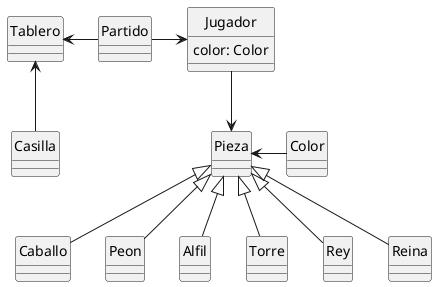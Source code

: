 @startuml
hide circle

class Pieza
class Casilla
class Color
class Partido
class Jugador{
color: Color
}
class Caballo
class Peon
class Alfil
class Torre
class Rey
class Reina
class Tablero

Tablero <-- Casilla

Jugador --> Pieza


Pieza <- Color
Partido -> Jugador

Tablero <- Partido

Pieza <|-- Caballo
Pieza <|-- Torre
Pieza <|-- Peon
Pieza <|-- Alfil
Pieza <|-- Reina
Pieza <|-- Rey


@enduml